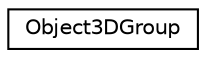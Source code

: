 digraph "Graphical Class Hierarchy"
{
 // INTERACTIVE_SVG=YES
 // LATEX_PDF_SIZE
  edge [fontname="Helvetica",fontsize="10",labelfontname="Helvetica",labelfontsize="10"];
  node [fontname="Helvetica",fontsize="10",shape=record];
  rankdir="LR";
  Node0 [label="Object3DGroup",height=0.2,width=0.4,color="black", fillcolor="white", style="filled",URL="$class_object3_d_group.html",tooltip="Group of objects."];
}
